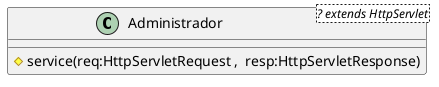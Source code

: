 @startuml

class Administrador<? extends HttpServlet> {

    #service(req:HttpServletRequest ,  resp:HttpServletResponse)

}

@enduml
